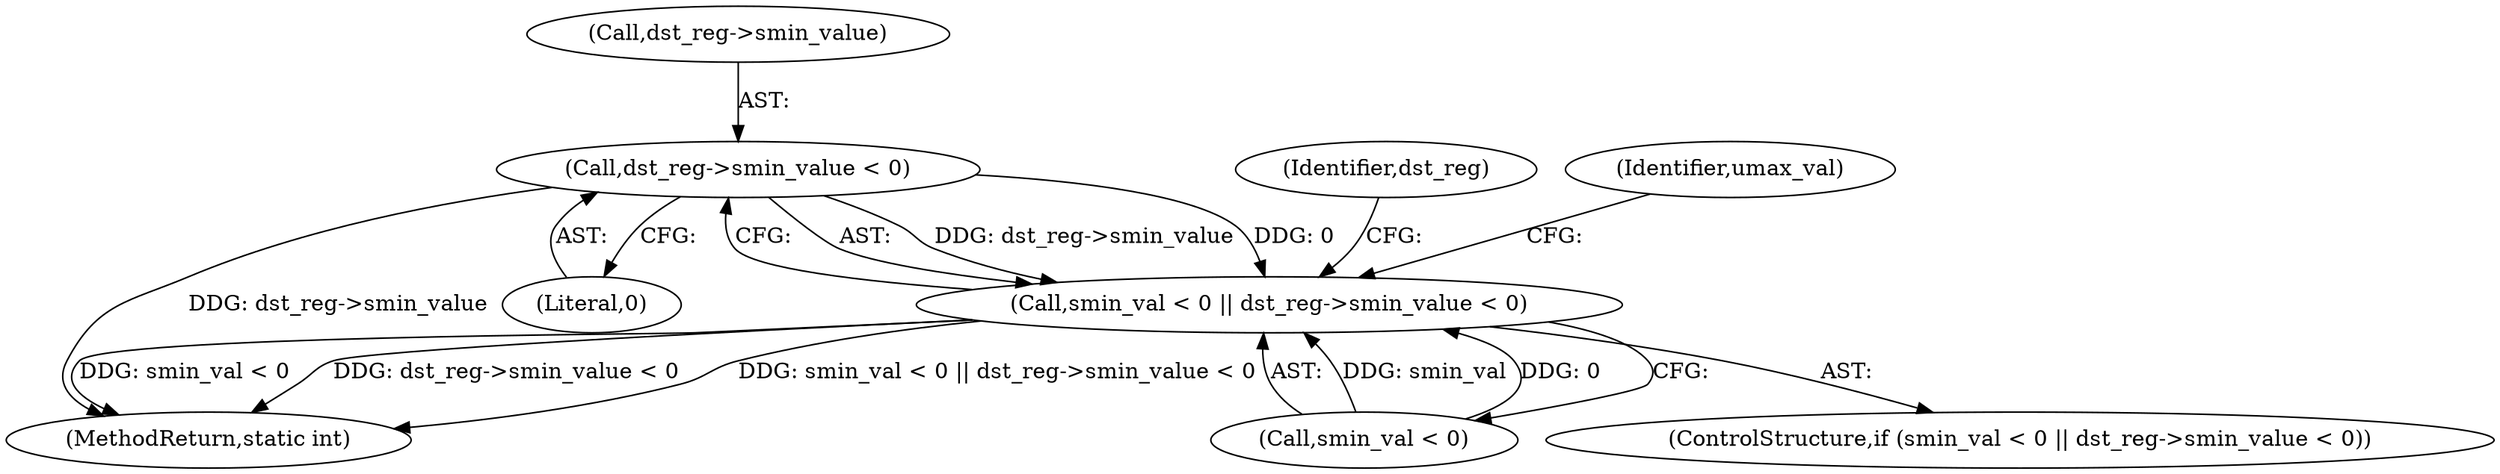 digraph "0_linux_b799207e1e1816b09e7a5920fbb2d5fcf6edd681@pointer" {
"1000436" [label="(Call,dst_reg->smin_value < 0)"];
"1000432" [label="(Call,smin_val < 0 || dst_reg->smin_value < 0)"];
"1000431" [label="(ControlStructure,if (smin_val < 0 || dst_reg->smin_value < 0))"];
"1000432" [label="(Call,smin_val < 0 || dst_reg->smin_value < 0)"];
"1000443" [label="(Identifier,dst_reg)"];
"1000440" [label="(Literal,0)"];
"1000864" [label="(MethodReturn,static int)"];
"1000450" [label="(Identifier,umax_val)"];
"1000436" [label="(Call,dst_reg->smin_value < 0)"];
"1000433" [label="(Call,smin_val < 0)"];
"1000437" [label="(Call,dst_reg->smin_value)"];
"1000436" -> "1000432"  [label="AST: "];
"1000436" -> "1000440"  [label="CFG: "];
"1000437" -> "1000436"  [label="AST: "];
"1000440" -> "1000436"  [label="AST: "];
"1000432" -> "1000436"  [label="CFG: "];
"1000436" -> "1000864"  [label="DDG: dst_reg->smin_value"];
"1000436" -> "1000432"  [label="DDG: dst_reg->smin_value"];
"1000436" -> "1000432"  [label="DDG: 0"];
"1000432" -> "1000431"  [label="AST: "];
"1000432" -> "1000433"  [label="CFG: "];
"1000433" -> "1000432"  [label="AST: "];
"1000443" -> "1000432"  [label="CFG: "];
"1000450" -> "1000432"  [label="CFG: "];
"1000432" -> "1000864"  [label="DDG: dst_reg->smin_value < 0"];
"1000432" -> "1000864"  [label="DDG: smin_val < 0 || dst_reg->smin_value < 0"];
"1000432" -> "1000864"  [label="DDG: smin_val < 0"];
"1000433" -> "1000432"  [label="DDG: smin_val"];
"1000433" -> "1000432"  [label="DDG: 0"];
}
